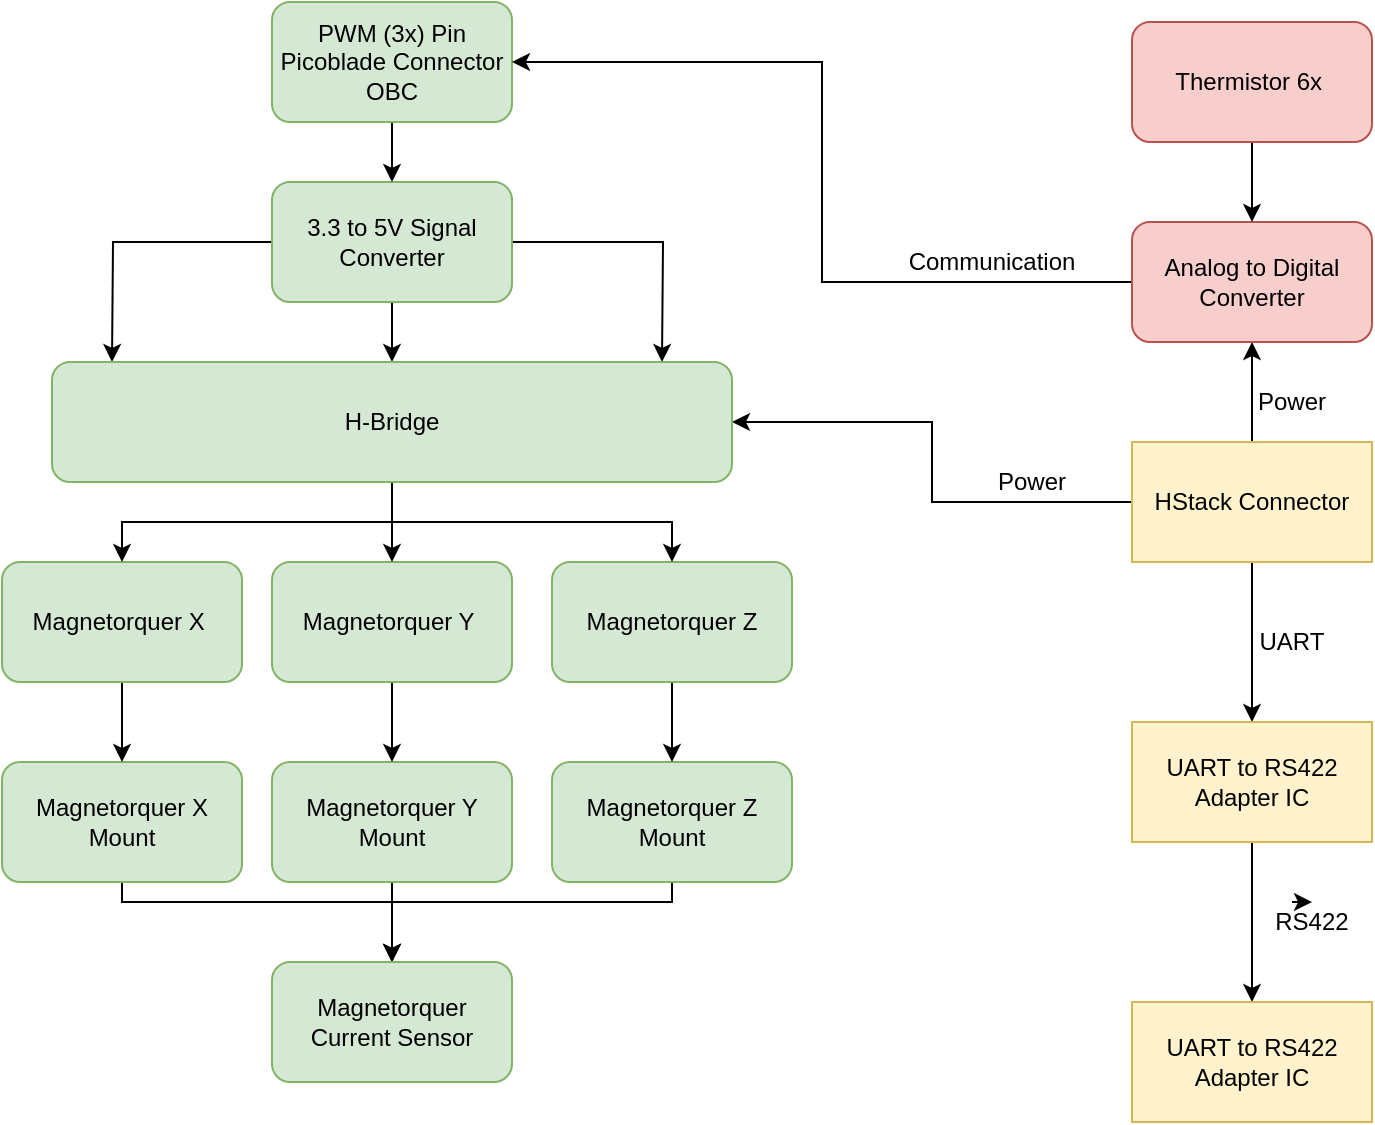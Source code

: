 <mxfile version="13.7.7" type="device"><diagram id="Uh5ViNA78stT1Jb4TKH9" name="Page-1"><mxGraphModel dx="1422" dy="713" grid="1" gridSize="10" guides="1" tooltips="1" connect="1" arrows="1" fold="1" page="1" pageScale="1" pageWidth="850" pageHeight="1100" math="0" shadow="0"><root><mxCell id="0"/><mxCell id="1" parent="0"/><mxCell id="ZYx_KQwMRbH4con-_km5-46" value="" style="edgeStyle=orthogonalEdgeStyle;rounded=0;orthogonalLoop=1;jettySize=auto;html=1;" edge="1" parent="1" source="ZYx_KQwMRbH4con-_km5-1" target="ZYx_KQwMRbH4con-_km5-45"><mxGeometry relative="1" as="geometry"/></mxCell><mxCell id="ZYx_KQwMRbH4con-_km5-47" style="edgeStyle=orthogonalEdgeStyle;rounded=0;orthogonalLoop=1;jettySize=auto;html=1;entryX=1;entryY=0.5;entryDx=0;entryDy=0;" edge="1" parent="1" source="ZYx_KQwMRbH4con-_km5-1" target="ZYx_KQwMRbH4con-_km5-34"><mxGeometry relative="1" as="geometry"/></mxCell><mxCell id="ZYx_KQwMRbH4con-_km5-55" value="" style="edgeStyle=orthogonalEdgeStyle;rounded=0;orthogonalLoop=1;jettySize=auto;html=1;" edge="1" parent="1" source="ZYx_KQwMRbH4con-_km5-1" target="ZYx_KQwMRbH4con-_km5-54"><mxGeometry relative="1" as="geometry"/></mxCell><mxCell id="ZYx_KQwMRbH4con-_km5-1" value="HStack Connector" style="rounded=0;whiteSpace=wrap;html=1;fillColor=#fff2cc;strokeColor=#d6b656;" vertex="1" parent="1"><mxGeometry x="600" y="230" width="120" height="60" as="geometry"/></mxCell><mxCell id="ZYx_KQwMRbH4con-_km5-43" style="edgeStyle=orthogonalEdgeStyle;rounded=0;orthogonalLoop=1;jettySize=auto;html=1;entryX=0.5;entryY=0;entryDx=0;entryDy=0;" edge="1" parent="1" source="ZYx_KQwMRbH4con-_km5-3" target="ZYx_KQwMRbH4con-_km5-6"><mxGeometry relative="1" as="geometry"><Array as="points"><mxPoint x="95" y="460"/><mxPoint x="230" y="460"/></Array></mxGeometry></mxCell><mxCell id="ZYx_KQwMRbH4con-_km5-3" value="Magnetorquer X Mount" style="rounded=1;whiteSpace=wrap;html=1;fillColor=#d5e8d4;strokeColor=#82b366;" vertex="1" parent="1"><mxGeometry x="35" y="390" width="120" height="60" as="geometry"/></mxCell><mxCell id="ZYx_KQwMRbH4con-_km5-11" style="edgeStyle=orthogonalEdgeStyle;rounded=0;orthogonalLoop=1;jettySize=auto;html=1;exitX=0.5;exitY=1;exitDx=0;exitDy=0;entryX=0.5;entryY=0;entryDx=0;entryDy=0;" edge="1" parent="1" source="ZYx_KQwMRbH4con-_km5-4" target="ZYx_KQwMRbH4con-_km5-6"><mxGeometry relative="1" as="geometry"/></mxCell><mxCell id="ZYx_KQwMRbH4con-_km5-4" value="Magnetorquer Y Mount" style="rounded=1;whiteSpace=wrap;html=1;fillColor=#d5e8d4;strokeColor=#82b366;" vertex="1" parent="1"><mxGeometry x="170" y="390" width="120" height="60" as="geometry"/></mxCell><mxCell id="ZYx_KQwMRbH4con-_km5-42" style="edgeStyle=orthogonalEdgeStyle;rounded=0;orthogonalLoop=1;jettySize=auto;html=1;" edge="1" parent="1" source="ZYx_KQwMRbH4con-_km5-5" target="ZYx_KQwMRbH4con-_km5-6"><mxGeometry relative="1" as="geometry"><Array as="points"><mxPoint x="370" y="460"/><mxPoint x="230" y="460"/></Array></mxGeometry></mxCell><mxCell id="ZYx_KQwMRbH4con-_km5-5" value="Magnetorquer Z Mount" style="rounded=1;whiteSpace=wrap;html=1;fillColor=#d5e8d4;strokeColor=#82b366;" vertex="1" parent="1"><mxGeometry x="310" y="390" width="120" height="60" as="geometry"/></mxCell><mxCell id="ZYx_KQwMRbH4con-_km5-6" value="Magnetorquer Current Sensor" style="rounded=1;whiteSpace=wrap;html=1;fillColor=#d5e8d4;strokeColor=#82b366;" vertex="1" parent="1"><mxGeometry x="170" y="490" width="120" height="60" as="geometry"/></mxCell><mxCell id="ZYx_KQwMRbH4con-_km5-23" style="edgeStyle=orthogonalEdgeStyle;rounded=0;orthogonalLoop=1;jettySize=auto;html=1;entryX=0.5;entryY=0;entryDx=0;entryDy=0;" edge="1" parent="1" source="ZYx_KQwMRbH4con-_km5-21"><mxGeometry relative="1" as="geometry"><mxPoint x="230" y="190" as="targetPoint"/></mxGeometry></mxCell><mxCell id="ZYx_KQwMRbH4con-_km5-24" style="edgeStyle=orthogonalEdgeStyle;rounded=0;orthogonalLoop=1;jettySize=auto;html=1;entryX=0.5;entryY=0;entryDx=0;entryDy=0;" edge="1" parent="1" source="ZYx_KQwMRbH4con-_km5-21"><mxGeometry relative="1" as="geometry"><mxPoint x="90" y="190" as="targetPoint"/></mxGeometry></mxCell><mxCell id="ZYx_KQwMRbH4con-_km5-25" style="edgeStyle=orthogonalEdgeStyle;rounded=0;orthogonalLoop=1;jettySize=auto;html=1;entryX=0.5;entryY=0;entryDx=0;entryDy=0;" edge="1" parent="1" source="ZYx_KQwMRbH4con-_km5-21"><mxGeometry relative="1" as="geometry"><mxPoint x="365" y="190" as="targetPoint"/></mxGeometry></mxCell><mxCell id="ZYx_KQwMRbH4con-_km5-21" value="3.3 to 5V Signal Converter" style="rounded=1;whiteSpace=wrap;html=1;fillColor=#d5e8d4;strokeColor=#82b366;" vertex="1" parent="1"><mxGeometry x="170" y="100" width="120" height="60" as="geometry"/></mxCell><mxCell id="ZYx_KQwMRbH4con-_km5-27" value="" style="edgeStyle=orthogonalEdgeStyle;rounded=0;orthogonalLoop=1;jettySize=auto;html=1;" edge="1" parent="1" source="ZYx_KQwMRbH4con-_km5-26" target="ZYx_KQwMRbH4con-_km5-21"><mxGeometry relative="1" as="geometry"/></mxCell><mxCell id="ZYx_KQwMRbH4con-_km5-26" value="PWM (3x) Pin Picoblade Connector OBC" style="rounded=1;whiteSpace=wrap;html=1;fillColor=#d5e8d4;strokeColor=#82b366;" vertex="1" parent="1"><mxGeometry x="170" y="10" width="120" height="60" as="geometry"/></mxCell><mxCell id="ZYx_KQwMRbH4con-_km5-41" value="" style="edgeStyle=orthogonalEdgeStyle;rounded=0;orthogonalLoop=1;jettySize=auto;html=1;" edge="1" parent="1" source="ZYx_KQwMRbH4con-_km5-31" target="ZYx_KQwMRbH4con-_km5-3"><mxGeometry relative="1" as="geometry"/></mxCell><mxCell id="ZYx_KQwMRbH4con-_km5-31" value="Magnetorquer X&amp;nbsp;" style="rounded=1;whiteSpace=wrap;html=1;fillColor=#d5e8d4;strokeColor=#82b366;" vertex="1" parent="1"><mxGeometry x="35" y="290" width="120" height="60" as="geometry"/></mxCell><mxCell id="ZYx_KQwMRbH4con-_km5-40" style="edgeStyle=orthogonalEdgeStyle;rounded=0;orthogonalLoop=1;jettySize=auto;html=1;" edge="1" parent="1" source="ZYx_KQwMRbH4con-_km5-32" target="ZYx_KQwMRbH4con-_km5-4"><mxGeometry relative="1" as="geometry"/></mxCell><mxCell id="ZYx_KQwMRbH4con-_km5-32" value="Magnetorquer Y&amp;nbsp;" style="rounded=1;whiteSpace=wrap;html=1;fillColor=#d5e8d4;strokeColor=#82b366;" vertex="1" parent="1"><mxGeometry x="170" y="290" width="120" height="60" as="geometry"/></mxCell><mxCell id="ZYx_KQwMRbH4con-_km5-38" style="edgeStyle=orthogonalEdgeStyle;rounded=0;orthogonalLoop=1;jettySize=auto;html=1;entryX=0.5;entryY=0;entryDx=0;entryDy=0;" edge="1" parent="1" source="ZYx_KQwMRbH4con-_km5-33" target="ZYx_KQwMRbH4con-_km5-5"><mxGeometry relative="1" as="geometry"/></mxCell><mxCell id="ZYx_KQwMRbH4con-_km5-33" value="Magnetorquer Z" style="rounded=1;whiteSpace=wrap;html=1;fillColor=#d5e8d4;strokeColor=#82b366;" vertex="1" parent="1"><mxGeometry x="310" y="290" width="120" height="60" as="geometry"/></mxCell><mxCell id="ZYx_KQwMRbH4con-_km5-35" value="" style="edgeStyle=orthogonalEdgeStyle;rounded=0;orthogonalLoop=1;jettySize=auto;html=1;" edge="1" parent="1" source="ZYx_KQwMRbH4con-_km5-34" target="ZYx_KQwMRbH4con-_km5-32"><mxGeometry relative="1" as="geometry"/></mxCell><mxCell id="ZYx_KQwMRbH4con-_km5-36" style="edgeStyle=orthogonalEdgeStyle;rounded=0;orthogonalLoop=1;jettySize=auto;html=1;exitX=0.5;exitY=1;exitDx=0;exitDy=0;" edge="1" parent="1" source="ZYx_KQwMRbH4con-_km5-34" target="ZYx_KQwMRbH4con-_km5-31"><mxGeometry relative="1" as="geometry"/></mxCell><mxCell id="ZYx_KQwMRbH4con-_km5-37" style="edgeStyle=orthogonalEdgeStyle;rounded=0;orthogonalLoop=1;jettySize=auto;html=1;exitX=0.5;exitY=1;exitDx=0;exitDy=0;entryX=0.5;entryY=0;entryDx=0;entryDy=0;" edge="1" parent="1" source="ZYx_KQwMRbH4con-_km5-34" target="ZYx_KQwMRbH4con-_km5-33"><mxGeometry relative="1" as="geometry"/></mxCell><mxCell id="ZYx_KQwMRbH4con-_km5-34" value="H-Bridge" style="rounded=1;whiteSpace=wrap;html=1;fillColor=#d5e8d4;strokeColor=#82b366;" vertex="1" parent="1"><mxGeometry x="60" y="190" width="340" height="60" as="geometry"/></mxCell><mxCell id="ZYx_KQwMRbH4con-_km5-50" style="edgeStyle=orthogonalEdgeStyle;rounded=0;orthogonalLoop=1;jettySize=auto;html=1;entryX=1;entryY=0.5;entryDx=0;entryDy=0;" edge="1" parent="1" source="ZYx_KQwMRbH4con-_km5-45" target="ZYx_KQwMRbH4con-_km5-26"><mxGeometry relative="1" as="geometry"/></mxCell><mxCell id="ZYx_KQwMRbH4con-_km5-45" value="Analog to Digital Converter" style="rounded=1;whiteSpace=wrap;html=1;fillColor=#f8cecc;strokeColor=#b85450;" vertex="1" parent="1"><mxGeometry x="600" y="120" width="120" height="60" as="geometry"/></mxCell><mxCell id="ZYx_KQwMRbH4con-_km5-48" value="Power" style="text;html=1;strokeColor=none;fillColor=none;align=center;verticalAlign=middle;whiteSpace=wrap;rounded=0;" vertex="1" parent="1"><mxGeometry x="530" y="240" width="40" height="20" as="geometry"/></mxCell><mxCell id="ZYx_KQwMRbH4con-_km5-49" value="Power" style="text;html=1;strokeColor=none;fillColor=none;align=center;verticalAlign=middle;whiteSpace=wrap;rounded=0;" vertex="1" parent="1"><mxGeometry x="660" y="200" width="40" height="20" as="geometry"/></mxCell><mxCell id="ZYx_KQwMRbH4con-_km5-52" value="" style="edgeStyle=orthogonalEdgeStyle;rounded=0;orthogonalLoop=1;jettySize=auto;html=1;" edge="1" parent="1" source="ZYx_KQwMRbH4con-_km5-51" target="ZYx_KQwMRbH4con-_km5-45"><mxGeometry relative="1" as="geometry"/></mxCell><mxCell id="ZYx_KQwMRbH4con-_km5-51" value="Thermistor 6x&amp;nbsp;" style="rounded=1;whiteSpace=wrap;html=1;fillColor=#f8cecc;strokeColor=#b85450;" vertex="1" parent="1"><mxGeometry x="600" y="20" width="120" height="60" as="geometry"/></mxCell><mxCell id="ZYx_KQwMRbH4con-_km5-53" value="Communication" style="text;html=1;strokeColor=none;fillColor=none;align=center;verticalAlign=middle;whiteSpace=wrap;rounded=0;" vertex="1" parent="1"><mxGeometry x="480" y="130" width="100" height="20" as="geometry"/></mxCell><mxCell id="ZYx_KQwMRbH4con-_km5-58" value="" style="edgeStyle=orthogonalEdgeStyle;rounded=0;orthogonalLoop=1;jettySize=auto;html=1;" edge="1" parent="1" source="ZYx_KQwMRbH4con-_km5-54" target="ZYx_KQwMRbH4con-_km5-57"><mxGeometry relative="1" as="geometry"/></mxCell><mxCell id="ZYx_KQwMRbH4con-_km5-54" value="UART to RS422 Adapter IC" style="rounded=0;whiteSpace=wrap;html=1;fillColor=#fff2cc;strokeColor=#d6b656;" vertex="1" parent="1"><mxGeometry x="600" y="370" width="120" height="60" as="geometry"/></mxCell><mxCell id="ZYx_KQwMRbH4con-_km5-56" value="UART" style="text;html=1;strokeColor=none;fillColor=none;align=center;verticalAlign=middle;whiteSpace=wrap;rounded=0;" vertex="1" parent="1"><mxGeometry x="660" y="320" width="40" height="20" as="geometry"/></mxCell><mxCell id="ZYx_KQwMRbH4con-_km5-57" value="UART to RS422 Adapter IC" style="rounded=0;whiteSpace=wrap;html=1;fillColor=#fff2cc;strokeColor=#d6b656;" vertex="1" parent="1"><mxGeometry x="600" y="510" width="120" height="60" as="geometry"/></mxCell><mxCell id="ZYx_KQwMRbH4con-_km5-59" value="RS422" style="text;html=1;strokeColor=none;fillColor=none;align=center;verticalAlign=middle;whiteSpace=wrap;rounded=0;" vertex="1" parent="1"><mxGeometry x="670" y="460" width="40" height="20" as="geometry"/></mxCell><mxCell id="ZYx_KQwMRbH4con-_km5-60" style="edgeStyle=orthogonalEdgeStyle;rounded=0;orthogonalLoop=1;jettySize=auto;html=1;exitX=0.25;exitY=0;exitDx=0;exitDy=0;entryX=0.5;entryY=0;entryDx=0;entryDy=0;" edge="1" parent="1" source="ZYx_KQwMRbH4con-_km5-59" target="ZYx_KQwMRbH4con-_km5-59"><mxGeometry relative="1" as="geometry"/></mxCell></root></mxGraphModel></diagram></mxfile>
